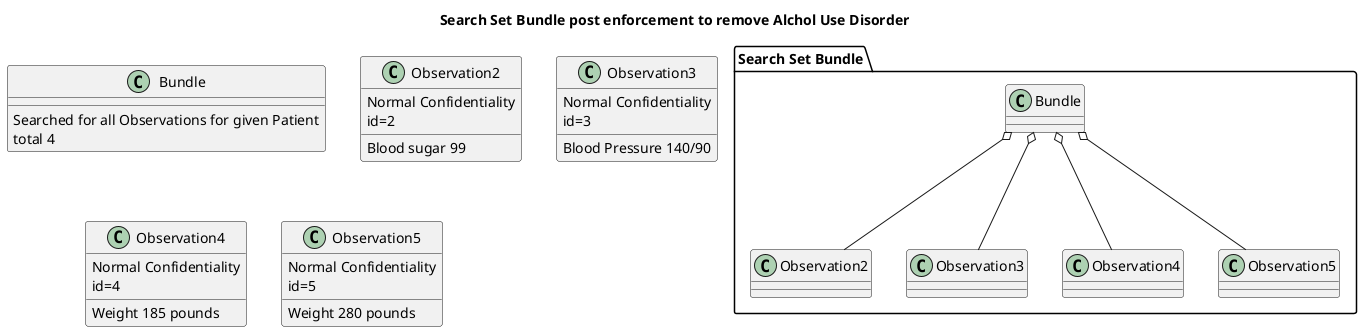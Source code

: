 @startuml
title Search Set Bundle post enforcement to remove Alchol Use Disorder

package "Search Set Bundle"  {
  class Bundle

  Bundle o-down- Observation2
  Bundle o-down- Observation3
  Bundle o-down- Observation4
  Bundle o-down- Observation5
}

class Bundle {
    {method} Searched for all Observations for given Patient
    {method} total 4
}

class Observation2 {
    {field} Normal Confidentiality
    {field} id=2
    {method} Blood sugar 99
}
class Observation3 {
    {field} Normal Confidentiality
    {field} id=3
    {method} Blood Pressure 140/90
}
class Observation4 {
    {field} Normal Confidentiality
    {field} id=4
    {method} Weight 185 pounds
}
class Observation5 {
    {field} Normal Confidentiality
    {field} id=5
    {method} Weight 280 pounds
}
@enduml